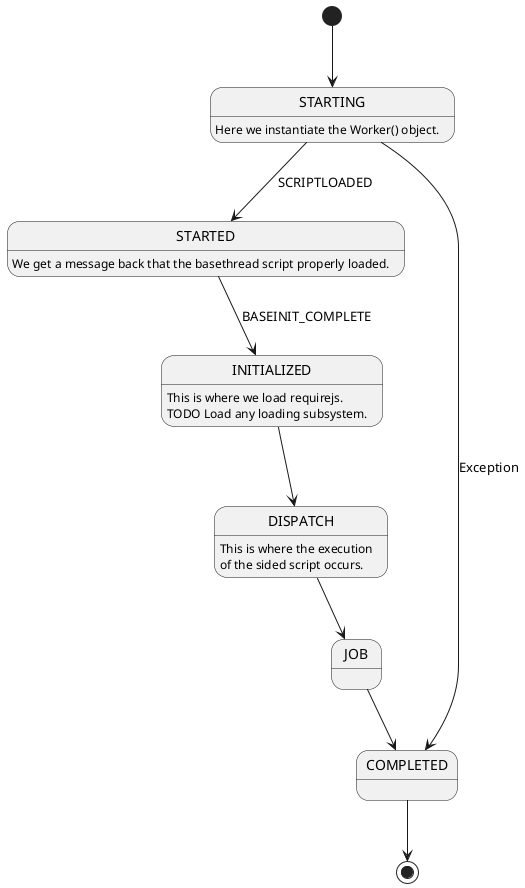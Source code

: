 @startuml


[*] --> STARTING
STARTING --> STARTED : SCRIPTLOADED
STARTING : Here we instantiate the Worker() object.

STARTED --> INITIALIZED : BASEINIT_COMPLETE
STARTED : We get a message back that the basethread script properly loaded.

INITIALIZED : This is where we load requirejs.
INITIALIZED : TODO Load any loading subsystem.


INITIALIZED --> DISPATCH

DISPATCH : This is where the execution
DISPATCH :  of the sided script occurs.

DISPATCH --> JOB
JOB --> COMPLETED
COMPLETED --> [*]

STARTING --> COMPLETED : Exception



@enduml

